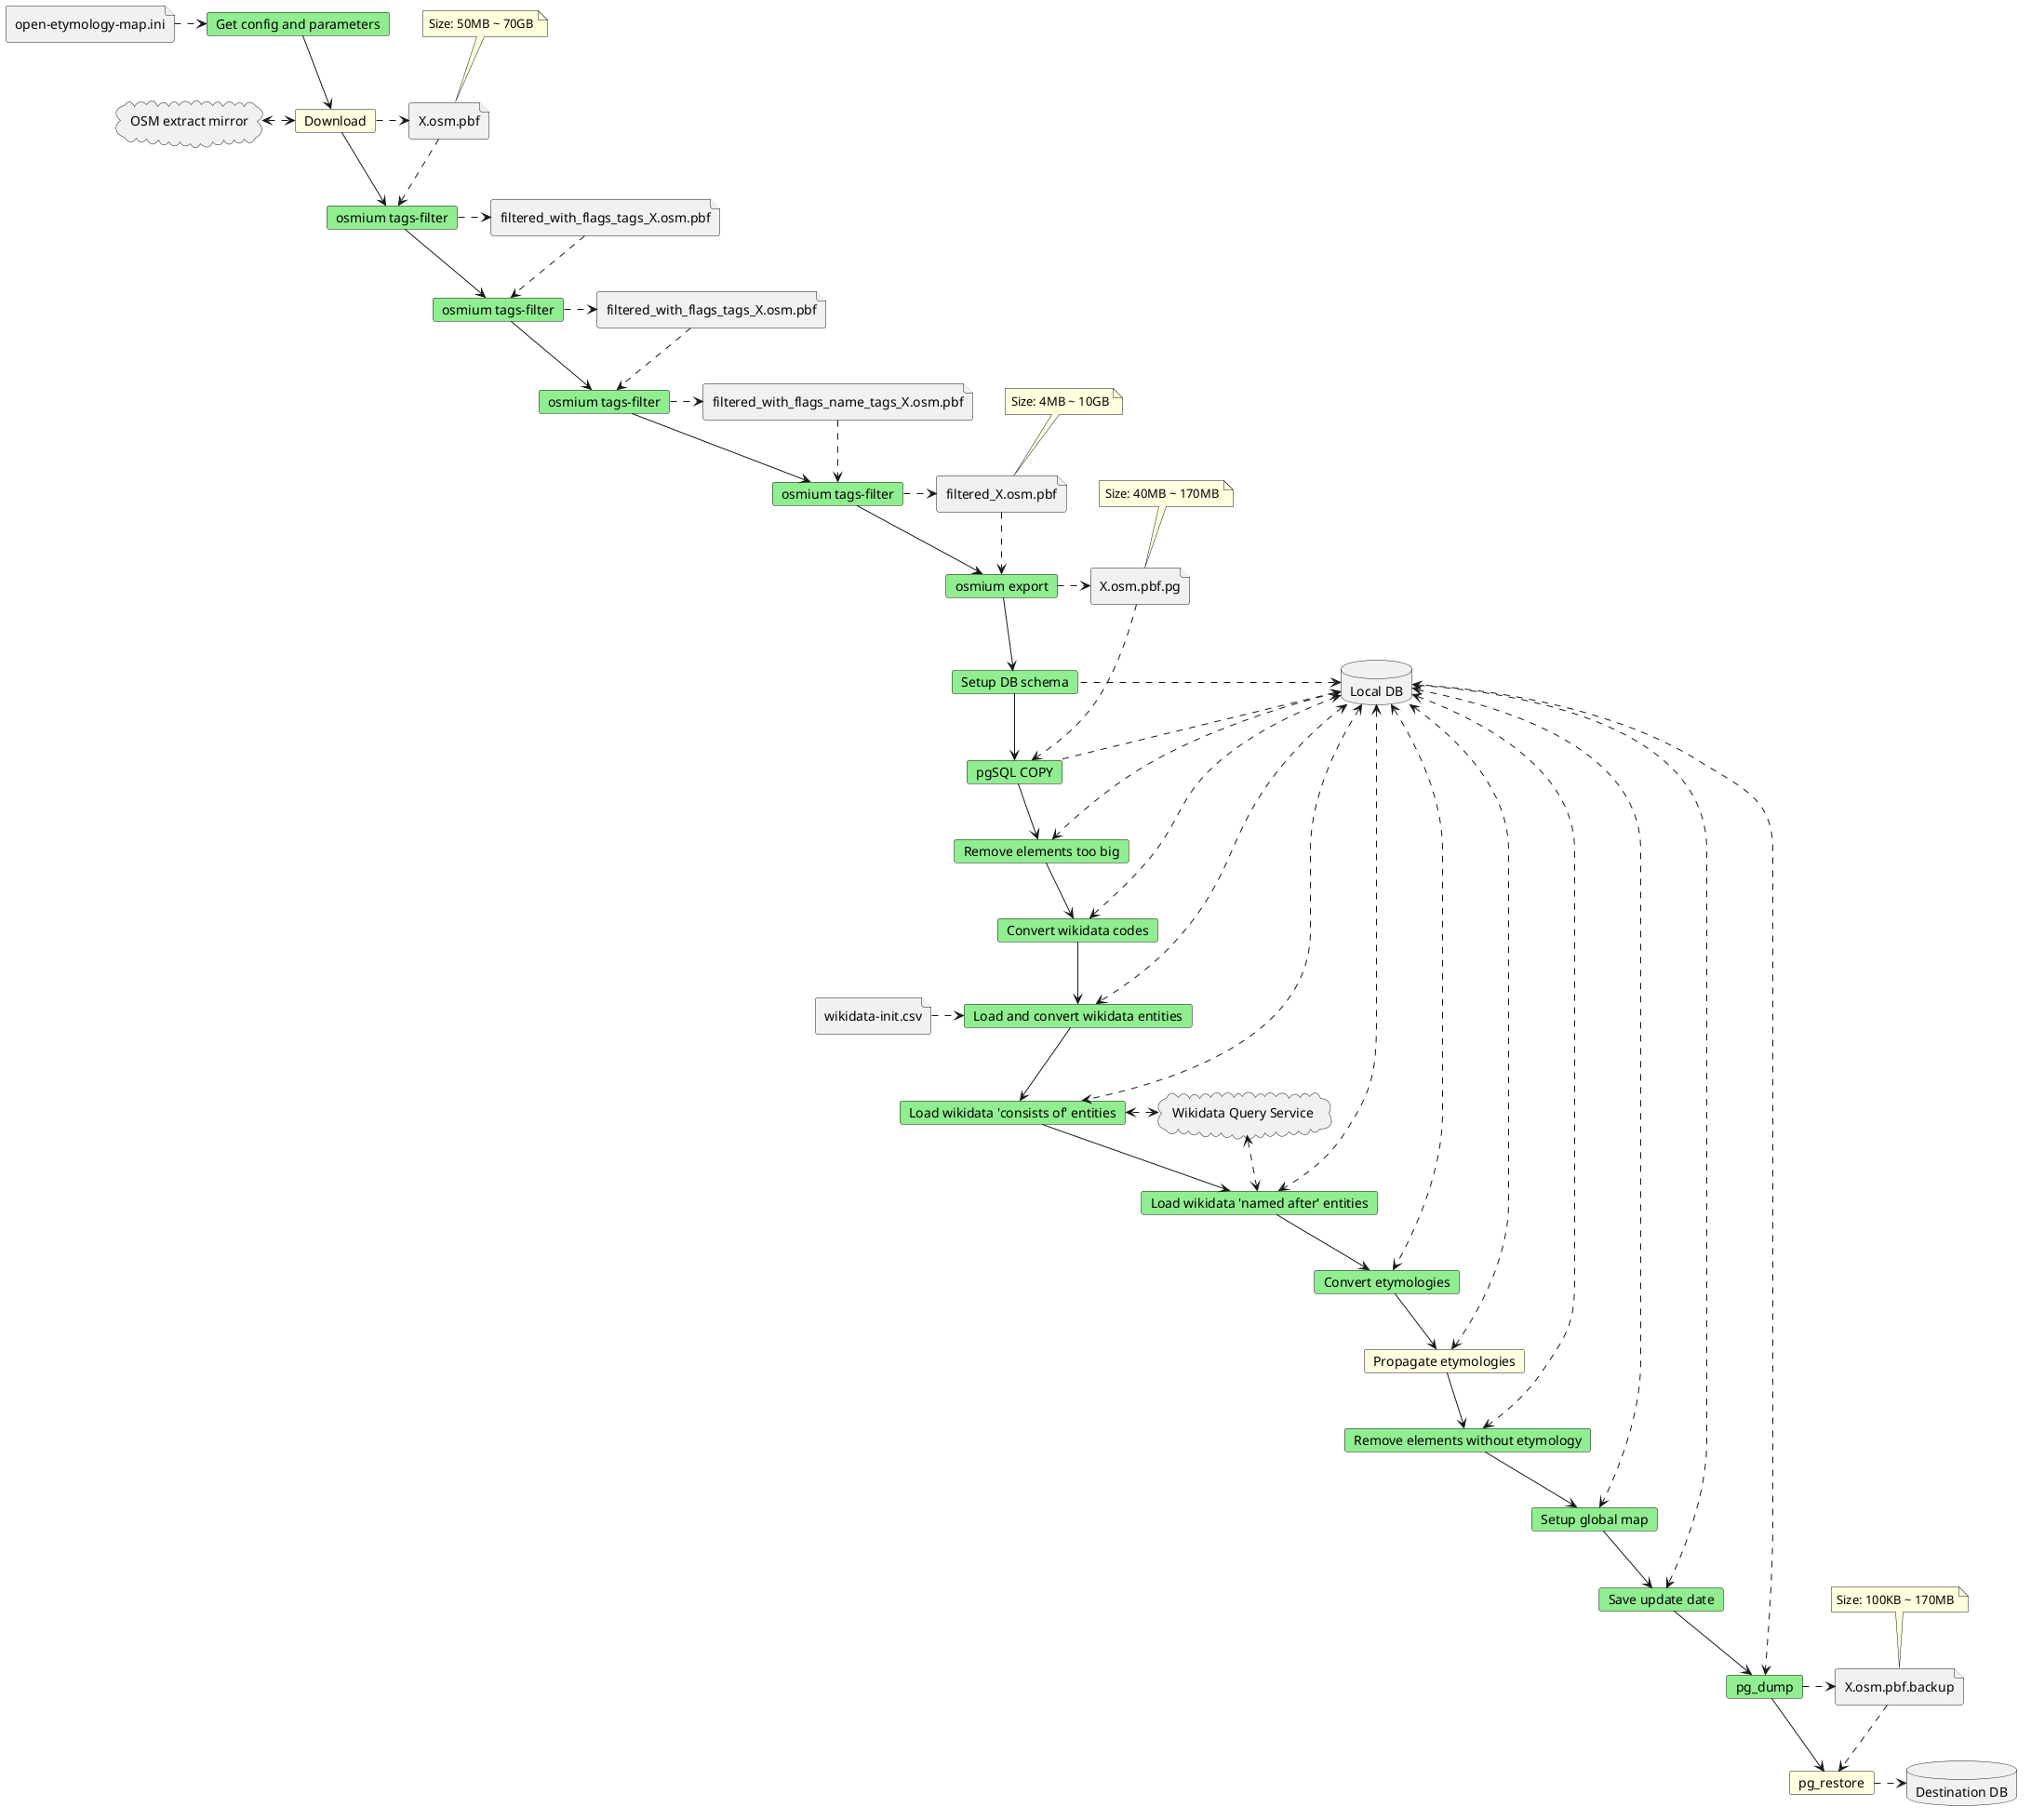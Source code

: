 @startuml db-init diagram

file "open-etymology-map.ini" as conf
card "Get config and parameters" as param #90ee90
cloud "OSM extract mirror" as mirror
file X.osm.pbf
card Download #ffffe0
mirror <.> Download
conf .> param
param -down-> Download
Download .> X.osm.pbf

note as xsize
  Size: 50MB ~ 70GB
end note
xsize .. X.osm.pbf

card "osmium tags-filter" as filter1 #90ee90
file filtered_with_flags_tags_X.osm.pbf as file1
X.osm.pbf .> filter1
Download -down-> filter1
filter1 .> file1

card "osmium tags-filter" as filter2 #90ee90
file filtered_with_flags_tags_X.osm.pbf as file2
file1 .> filter2
filter1 -down-> filter2
filter2 .> file2

card "osmium tags-filter" as filter3 #90ee90
file filtered_with_flags_name_tags_X.osm.pbf as file3
file2 .> filter3
filter2 -down-> filter3
filter3 .> file3

card "osmium tags-filter" as filter4 #90ee90
file filtered_X.osm.pbf as file4
file3 .> filter4
filter3 -down-> filter4
filter4 .> file4

note as 4size
  Size: 4MB ~ 10GB
end note
4size .. file4

card "osmium export" as export #90ee90
file X.osm.pbf.pg as tsv
file4 .> export
filter4 -down-> export
export .> tsv

note as tsvsize
  Size: 40MB ~ 170MB
end note
tsvsize .. tsv

database "Local DB" as db
card "Setup DB schema" as setup #90ee90
setup .left.> db
export -down-> setup

card "pgSQL COPY" as copy #90ee90
tsv .> copy
setup -down-> copy
copy .left.> db

card "Remove elements too big" as toobig #90ee90
toobig <.left.> db
copy -down-> toobig

card "Convert wikidata codes" as wdcod #90ee90
wdcod <.left.> db
toobig -down-> wdcod

card "Load and convert wikidata entities" as wdent #90ee90
file "wikidata-init.csv" as csv
csv .> wdent
wdent <.left.> db
wdcod -down-> wdent

card "Load wikidata 'consists of' entities" as wdcoent #90ee90
cloud "Wikidata Query Service" as wd
wd <.> wdcoent
wdcoent <.left.> db
wdent -down-> wdcoent

card "Load wikidata 'named after' entities" as wdnaent #90ee90
wd <.> wdnaent
wdnaent <.left.> db
wdcoent -down-> wdnaent

card "Convert etymologies" as ety #90ee90
ety <.left.> db
wdnaent -down-> ety

card "Propagate etymologies" as propagate #ffffe0
propagate <.left.> db
ety -down-> propagate

card "Remove elements without etymology" as temp #90ee90
temp <.left.> db
propagate -down-> temp

card "Setup global map" as global #90ee90
global <.left.> db
temp -down-> global

card "Save update date" as date #90ee90
date <.left.> db
global -down-> date

file X.osm.pbf.backup as backup
card pg_dump #90ee90
db .> pg_dump
pg_dump .> backup
date -down-> pg_dump

note as busize
  Size: 100KB ~ 170MB
end note
busize .. backup

database "Destination DB" as destdb
card pg_restore #ffffe0
backup .> pg_restore
pg_restore .> destdb
pg_dump -down-> pg_restore

@enduml